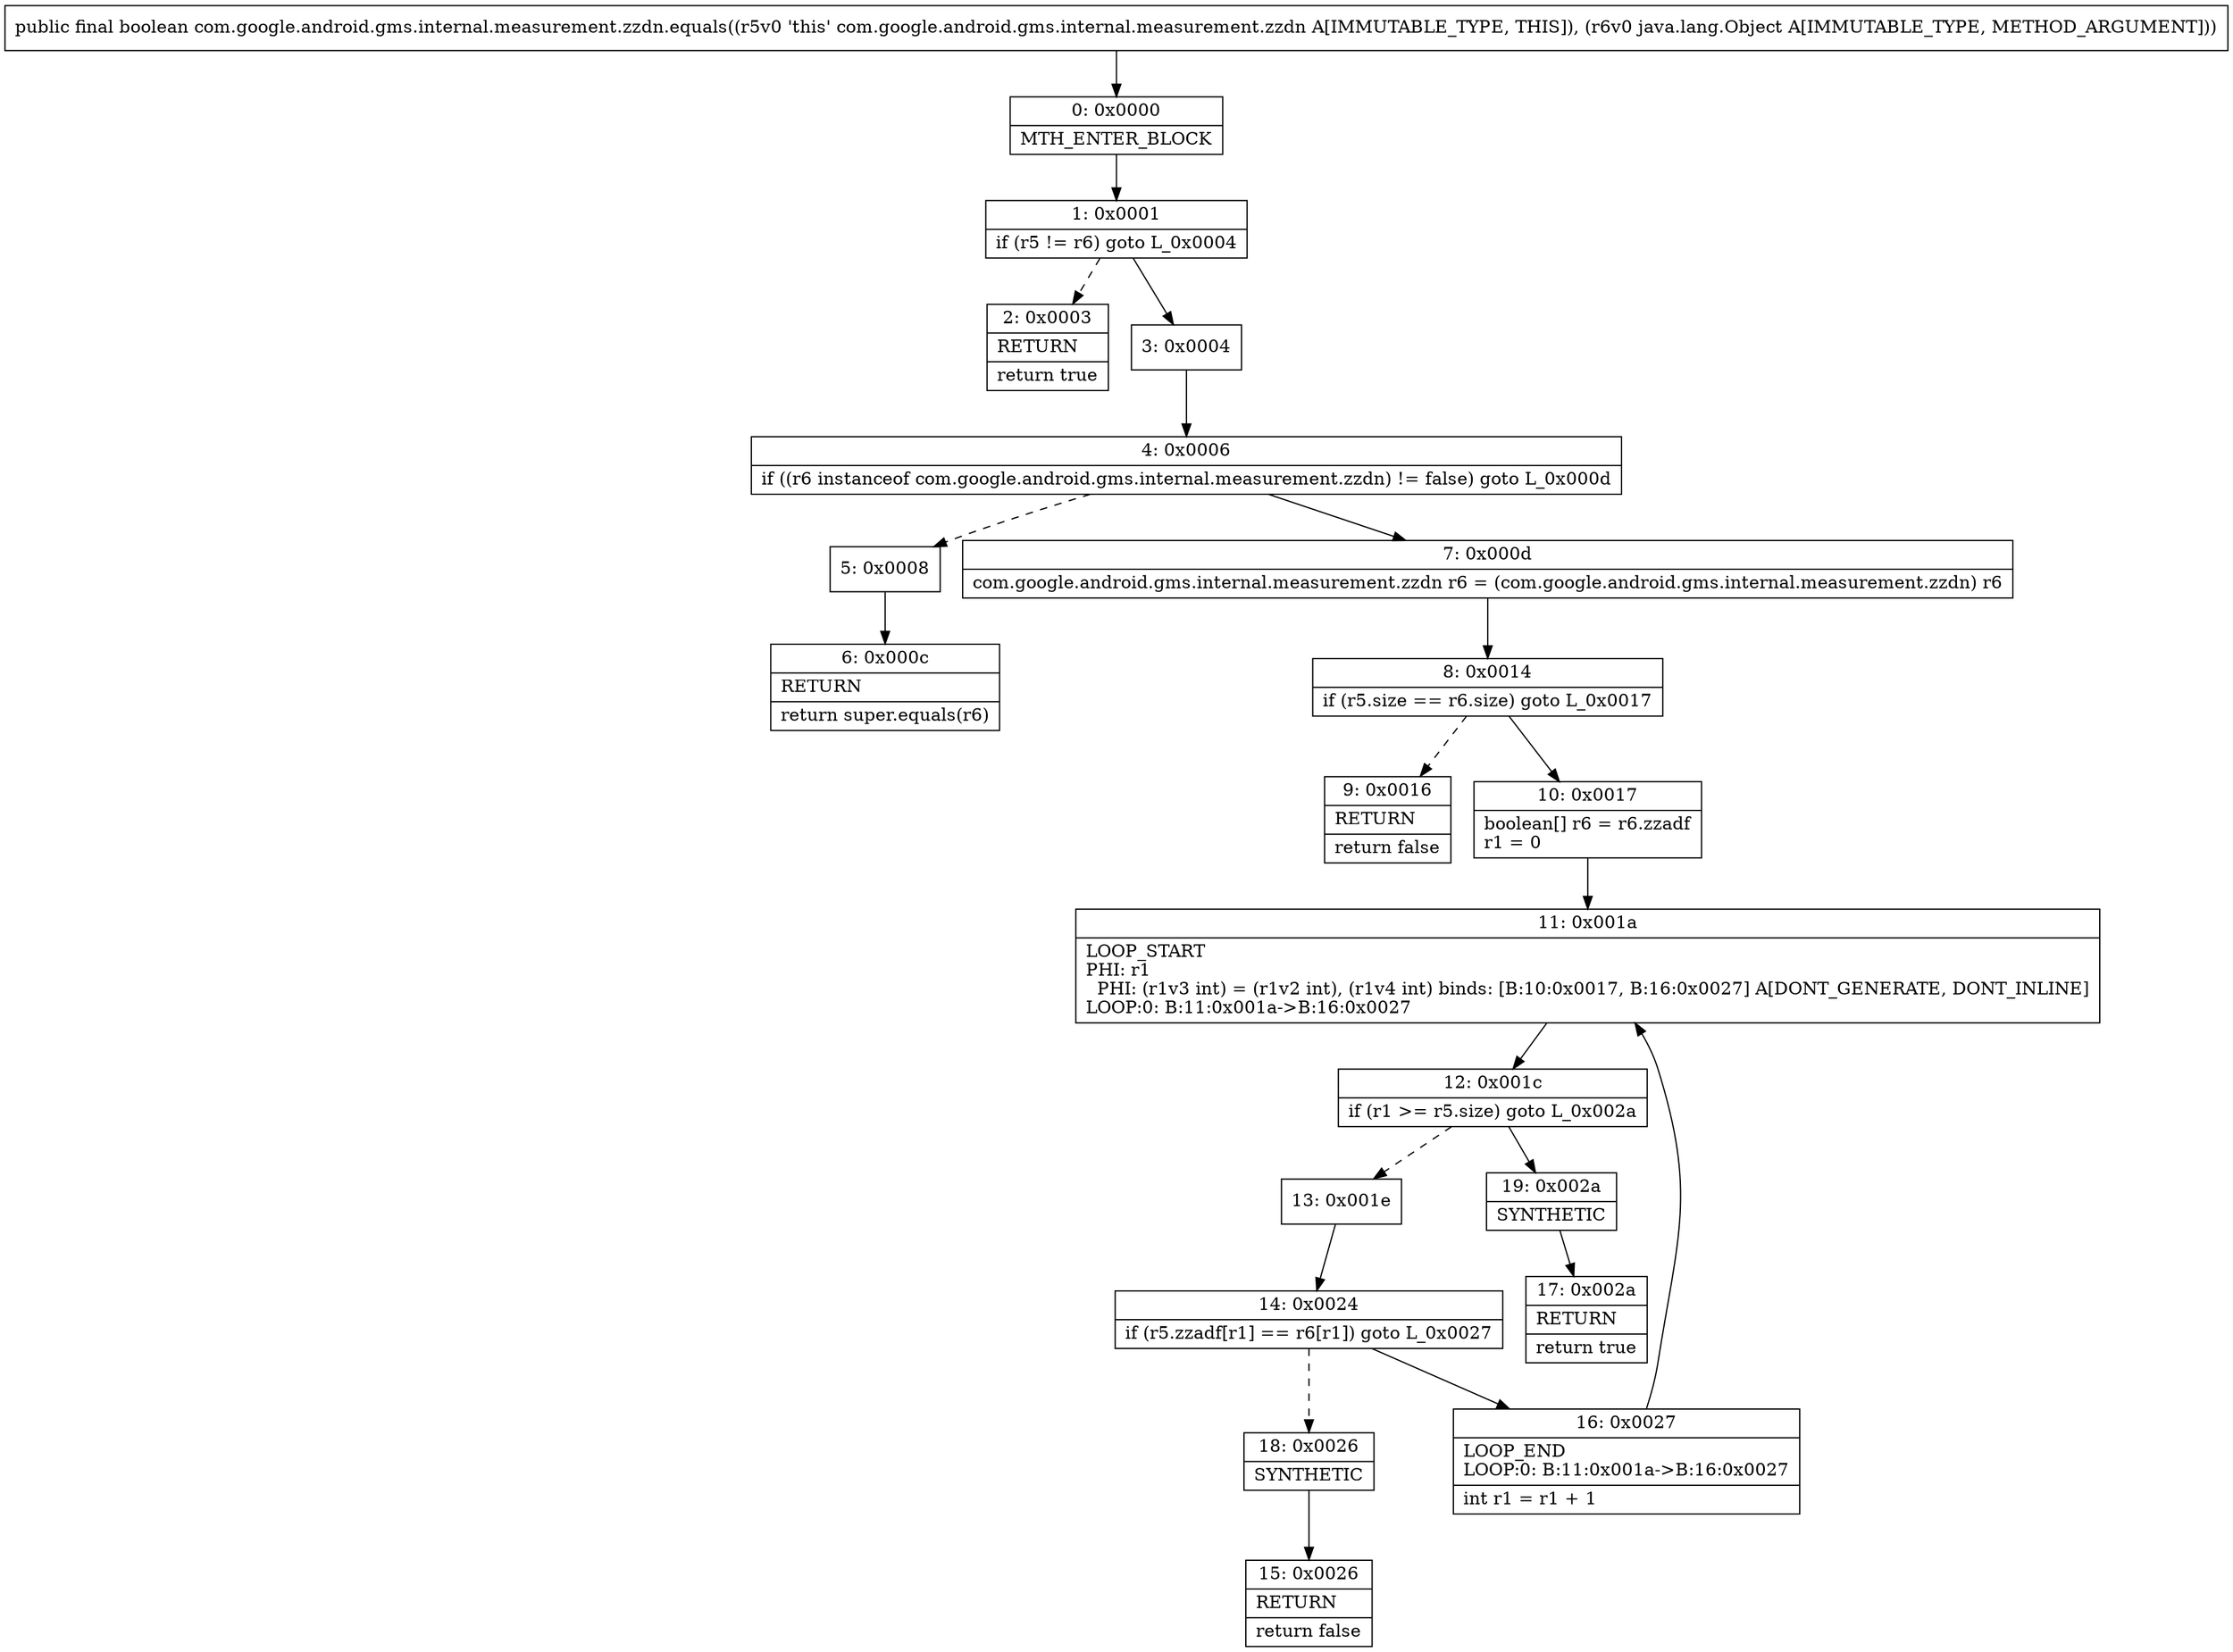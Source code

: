 digraph "CFG forcom.google.android.gms.internal.measurement.zzdn.equals(Ljava\/lang\/Object;)Z" {
Node_0 [shape=record,label="{0\:\ 0x0000|MTH_ENTER_BLOCK\l}"];
Node_1 [shape=record,label="{1\:\ 0x0001|if (r5 != r6) goto L_0x0004\l}"];
Node_2 [shape=record,label="{2\:\ 0x0003|RETURN\l|return true\l}"];
Node_3 [shape=record,label="{3\:\ 0x0004}"];
Node_4 [shape=record,label="{4\:\ 0x0006|if ((r6 instanceof com.google.android.gms.internal.measurement.zzdn) != false) goto L_0x000d\l}"];
Node_5 [shape=record,label="{5\:\ 0x0008}"];
Node_6 [shape=record,label="{6\:\ 0x000c|RETURN\l|return super.equals(r6)\l}"];
Node_7 [shape=record,label="{7\:\ 0x000d|com.google.android.gms.internal.measurement.zzdn r6 = (com.google.android.gms.internal.measurement.zzdn) r6\l}"];
Node_8 [shape=record,label="{8\:\ 0x0014|if (r5.size == r6.size) goto L_0x0017\l}"];
Node_9 [shape=record,label="{9\:\ 0x0016|RETURN\l|return false\l}"];
Node_10 [shape=record,label="{10\:\ 0x0017|boolean[] r6 = r6.zzadf\lr1 = 0\l}"];
Node_11 [shape=record,label="{11\:\ 0x001a|LOOP_START\lPHI: r1 \l  PHI: (r1v3 int) = (r1v2 int), (r1v4 int) binds: [B:10:0x0017, B:16:0x0027] A[DONT_GENERATE, DONT_INLINE]\lLOOP:0: B:11:0x001a\-\>B:16:0x0027\l}"];
Node_12 [shape=record,label="{12\:\ 0x001c|if (r1 \>= r5.size) goto L_0x002a\l}"];
Node_13 [shape=record,label="{13\:\ 0x001e}"];
Node_14 [shape=record,label="{14\:\ 0x0024|if (r5.zzadf[r1] == r6[r1]) goto L_0x0027\l}"];
Node_15 [shape=record,label="{15\:\ 0x0026|RETURN\l|return false\l}"];
Node_16 [shape=record,label="{16\:\ 0x0027|LOOP_END\lLOOP:0: B:11:0x001a\-\>B:16:0x0027\l|int r1 = r1 + 1\l}"];
Node_17 [shape=record,label="{17\:\ 0x002a|RETURN\l|return true\l}"];
Node_18 [shape=record,label="{18\:\ 0x0026|SYNTHETIC\l}"];
Node_19 [shape=record,label="{19\:\ 0x002a|SYNTHETIC\l}"];
MethodNode[shape=record,label="{public final boolean com.google.android.gms.internal.measurement.zzdn.equals((r5v0 'this' com.google.android.gms.internal.measurement.zzdn A[IMMUTABLE_TYPE, THIS]), (r6v0 java.lang.Object A[IMMUTABLE_TYPE, METHOD_ARGUMENT])) }"];
MethodNode -> Node_0;
Node_0 -> Node_1;
Node_1 -> Node_2[style=dashed];
Node_1 -> Node_3;
Node_3 -> Node_4;
Node_4 -> Node_5[style=dashed];
Node_4 -> Node_7;
Node_5 -> Node_6;
Node_7 -> Node_8;
Node_8 -> Node_9[style=dashed];
Node_8 -> Node_10;
Node_10 -> Node_11;
Node_11 -> Node_12;
Node_12 -> Node_13[style=dashed];
Node_12 -> Node_19;
Node_13 -> Node_14;
Node_14 -> Node_16;
Node_14 -> Node_18[style=dashed];
Node_16 -> Node_11;
Node_18 -> Node_15;
Node_19 -> Node_17;
}

